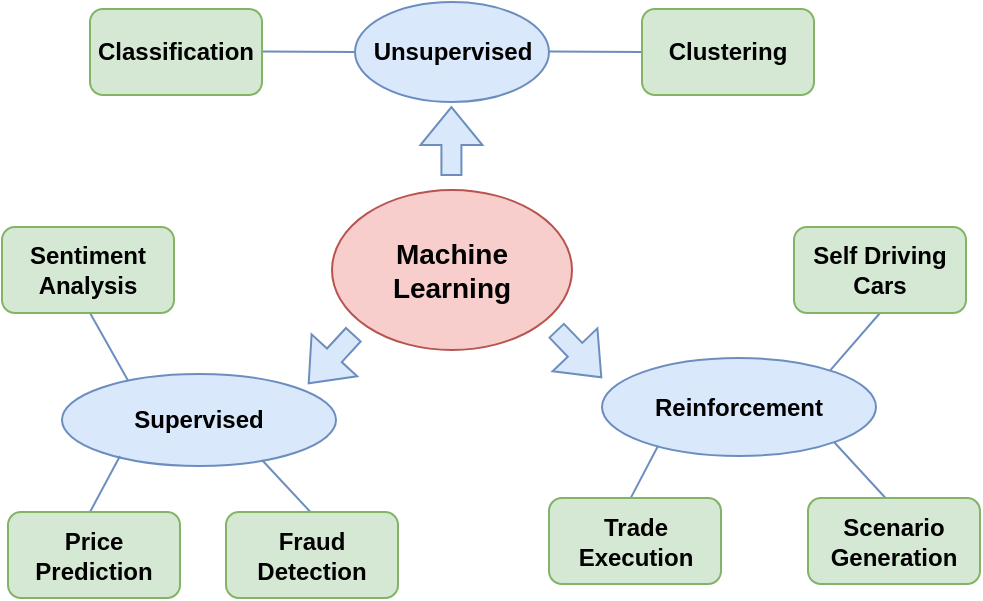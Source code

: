 <mxfile version="21.5.0" type="github">
  <diagram name="Trang-1" id="M-l2DI9dFnT2_sfSlG6v">
    <mxGraphModel dx="989" dy="549" grid="0" gridSize="10" guides="1" tooltips="1" connect="1" arrows="1" fold="1" page="1" pageScale="1" pageWidth="827" pageHeight="1169" math="0" shadow="0">
      <root>
        <mxCell id="0" />
        <mxCell id="1" parent="0" />
        <mxCell id="QV0w6FN6LNtu0CfalgrK-11" value="&lt;b&gt;&lt;font style=&quot;font-size: 14px;&quot;&gt;Machine Learning&lt;/font&gt;&lt;/b&gt;" style="ellipse;whiteSpace=wrap;html=1;fillColor=#f8cecc;strokeColor=#b85450;" vertex="1" parent="1">
          <mxGeometry x="312" y="429" width="120" height="80" as="geometry" />
        </mxCell>
        <mxCell id="QV0w6FN6LNtu0CfalgrK-12" value="" style="shape=flexArrow;endArrow=classic;html=1;rounded=0;fillColor=#dae8fc;strokeColor=#6c8ebf;" edge="1" parent="1">
          <mxGeometry width="50" height="50" relative="1" as="geometry">
            <mxPoint x="424" y="499" as="sourcePoint" />
            <mxPoint x="447" y="523" as="targetPoint" />
          </mxGeometry>
        </mxCell>
        <mxCell id="QV0w6FN6LNtu0CfalgrK-13" value="" style="shape=flexArrow;endArrow=classic;html=1;rounded=0;fillColor=#dae8fc;strokeColor=#6c8ebf;" edge="1" parent="1">
          <mxGeometry width="50" height="50" relative="1" as="geometry">
            <mxPoint x="323" y="501" as="sourcePoint" />
            <mxPoint x="300" y="526" as="targetPoint" />
          </mxGeometry>
        </mxCell>
        <mxCell id="QV0w6FN6LNtu0CfalgrK-14" value="" style="shape=flexArrow;endArrow=classic;html=1;rounded=0;fillColor=#dae8fc;strokeColor=#6c8ebf;" edge="1" parent="1">
          <mxGeometry width="50" height="50" relative="1" as="geometry">
            <mxPoint x="371.71" y="422" as="sourcePoint" />
            <mxPoint x="371.71" y="387" as="targetPoint" />
          </mxGeometry>
        </mxCell>
        <mxCell id="QV0w6FN6LNtu0CfalgrK-15" value="&lt;b&gt;Unsupervised&lt;/b&gt;" style="ellipse;whiteSpace=wrap;html=1;fillColor=#dae8fc;strokeColor=#6c8ebf;" vertex="1" parent="1">
          <mxGeometry x="323.5" y="335" width="97" height="50" as="geometry" />
        </mxCell>
        <mxCell id="QV0w6FN6LNtu0CfalgrK-17" value="" style="endArrow=none;html=1;rounded=0;fillColor=#dae8fc;strokeColor=#6c8ebf;" edge="1" parent="1">
          <mxGeometry width="50" height="50" relative="1" as="geometry">
            <mxPoint x="420.5" y="359.71" as="sourcePoint" />
            <mxPoint x="467" y="360" as="targetPoint" />
          </mxGeometry>
        </mxCell>
        <mxCell id="QV0w6FN6LNtu0CfalgrK-19" value="&lt;b&gt;Clustering&lt;/b&gt;" style="rounded=1;whiteSpace=wrap;html=1;fillColor=#d5e8d4;strokeColor=#82b366;" vertex="1" parent="1">
          <mxGeometry x="467" y="338.5" width="86" height="43" as="geometry" />
        </mxCell>
        <mxCell id="QV0w6FN6LNtu0CfalgrK-20" value="" style="endArrow=none;html=1;rounded=0;fillColor=#dae8fc;strokeColor=#6c8ebf;" edge="1" parent="1">
          <mxGeometry width="50" height="50" relative="1" as="geometry">
            <mxPoint x="277" y="359.71" as="sourcePoint" />
            <mxPoint x="323.5" y="360" as="targetPoint" />
          </mxGeometry>
        </mxCell>
        <mxCell id="QV0w6FN6LNtu0CfalgrK-21" value="&lt;b&gt;Classification&lt;/b&gt;" style="rounded=1;whiteSpace=wrap;html=1;fillColor=#d5e8d4;strokeColor=#82b366;" vertex="1" parent="1">
          <mxGeometry x="191" y="338.5" width="86" height="43" as="geometry" />
        </mxCell>
        <mxCell id="QV0w6FN6LNtu0CfalgrK-22" value="&lt;b&gt;Reinforcement&lt;/b&gt;" style="ellipse;whiteSpace=wrap;html=1;fillColor=#dae8fc;strokeColor=#6c8ebf;" vertex="1" parent="1">
          <mxGeometry x="447" y="513" width="137" height="49" as="geometry" />
        </mxCell>
        <mxCell id="QV0w6FN6LNtu0CfalgrK-23" value="&lt;b&gt;Supervised&lt;/b&gt;" style="ellipse;whiteSpace=wrap;html=1;fillColor=#dae8fc;strokeColor=#6c8ebf;" vertex="1" parent="1">
          <mxGeometry x="177" y="521" width="137" height="46" as="geometry" />
        </mxCell>
        <mxCell id="QV0w6FN6LNtu0CfalgrK-24" value="" style="endArrow=none;html=1;rounded=0;fillColor=#dae8fc;strokeColor=#6c8ebf;entryX=0.5;entryY=1;entryDx=0;entryDy=0;exitX=0.832;exitY=0.128;exitDx=0;exitDy=0;exitPerimeter=0;" edge="1" parent="1" source="QV0w6FN6LNtu0CfalgrK-22" target="QV0w6FN6LNtu0CfalgrK-28">
          <mxGeometry width="50" height="50" relative="1" as="geometry">
            <mxPoint x="560" y="519" as="sourcePoint" />
            <mxPoint x="582" y="492" as="targetPoint" />
          </mxGeometry>
        </mxCell>
        <mxCell id="QV0w6FN6LNtu0CfalgrK-25" value="" style="endArrow=none;html=1;rounded=0;fillColor=#dae8fc;strokeColor=#6c8ebf;exitX=0.46;exitY=0.02;exitDx=0;exitDy=0;exitPerimeter=0;" edge="1" parent="1" source="QV0w6FN6LNtu0CfalgrK-29">
          <mxGeometry width="50" height="50" relative="1" as="geometry">
            <mxPoint x="582" y="581" as="sourcePoint" />
            <mxPoint x="563" y="555" as="targetPoint" />
          </mxGeometry>
        </mxCell>
        <mxCell id="QV0w6FN6LNtu0CfalgrK-26" value="" style="endArrow=none;html=1;rounded=0;fillColor=#dae8fc;strokeColor=#6c8ebf;entryX=0.464;entryY=0.042;entryDx=0;entryDy=0;entryPerimeter=0;" edge="1" parent="1" target="QV0w6FN6LNtu0CfalgrK-30">
          <mxGeometry width="50" height="50" relative="1" as="geometry">
            <mxPoint x="475" y="557" as="sourcePoint" />
            <mxPoint x="462" y="582" as="targetPoint" />
          </mxGeometry>
        </mxCell>
        <mxCell id="QV0w6FN6LNtu0CfalgrK-28" value="&lt;b&gt;Self Driving Cars&lt;/b&gt;" style="rounded=1;whiteSpace=wrap;html=1;fillColor=#d5e8d4;strokeColor=#82b366;" vertex="1" parent="1">
          <mxGeometry x="543" y="447.5" width="86" height="43" as="geometry" />
        </mxCell>
        <mxCell id="QV0w6FN6LNtu0CfalgrK-29" value="&lt;b&gt;Scenario Generation&lt;/b&gt;" style="rounded=1;whiteSpace=wrap;html=1;fillColor=#d5e8d4;strokeColor=#82b366;" vertex="1" parent="1">
          <mxGeometry x="550" y="583" width="86" height="43" as="geometry" />
        </mxCell>
        <mxCell id="QV0w6FN6LNtu0CfalgrK-30" value="&lt;b&gt;Trade Execution&lt;/b&gt;" style="rounded=1;whiteSpace=wrap;html=1;fillColor=#d5e8d4;strokeColor=#82b366;" vertex="1" parent="1">
          <mxGeometry x="420.5" y="583" width="86" height="43" as="geometry" />
        </mxCell>
        <mxCell id="QV0w6FN6LNtu0CfalgrK-31" value="" style="endArrow=none;html=1;rounded=0;fillColor=#dae8fc;strokeColor=#6c8ebf;entryX=0.5;entryY=1;entryDx=0;entryDy=0;exitX=0.242;exitY=0.075;exitDx=0;exitDy=0;exitPerimeter=0;" edge="1" parent="1" source="QV0w6FN6LNtu0CfalgrK-23">
          <mxGeometry width="50" height="50" relative="1" as="geometry">
            <mxPoint x="210" y="518.5" as="sourcePoint" />
            <mxPoint x="191" y="490.5" as="targetPoint" />
          </mxGeometry>
        </mxCell>
        <mxCell id="QV0w6FN6LNtu0CfalgrK-32" value="&lt;b&gt;Sentiment Analysis&lt;/b&gt;" style="rounded=1;whiteSpace=wrap;html=1;fillColor=#d5e8d4;strokeColor=#82b366;" vertex="1" parent="1">
          <mxGeometry x="147" y="447.5" width="86" height="43" as="geometry" />
        </mxCell>
        <mxCell id="QV0w6FN6LNtu0CfalgrK-33" value="" style="endArrow=none;html=1;rounded=0;fillColor=#dae8fc;strokeColor=#6c8ebf;entryX=0.464;entryY=0.042;entryDx=0;entryDy=0;entryPerimeter=0;" edge="1" parent="1">
          <mxGeometry width="50" height="50" relative="1" as="geometry">
            <mxPoint x="206" y="562" as="sourcePoint" />
            <mxPoint x="191" y="590" as="targetPoint" />
          </mxGeometry>
        </mxCell>
        <mxCell id="QV0w6FN6LNtu0CfalgrK-34" value="" style="endArrow=none;html=1;rounded=0;fillColor=#dae8fc;strokeColor=#6c8ebf;exitX=0.46;exitY=0.02;exitDx=0;exitDy=0;exitPerimeter=0;" edge="1" parent="1">
          <mxGeometry width="50" height="50" relative="1" as="geometry">
            <mxPoint x="304" y="593" as="sourcePoint" />
            <mxPoint x="277" y="564" as="targetPoint" />
          </mxGeometry>
        </mxCell>
        <mxCell id="QV0w6FN6LNtu0CfalgrK-35" value="&lt;b&gt;Price Prediction&lt;/b&gt;" style="rounded=1;whiteSpace=wrap;html=1;fillColor=#d5e8d4;strokeColor=#82b366;" vertex="1" parent="1">
          <mxGeometry x="150" y="590" width="86" height="43" as="geometry" />
        </mxCell>
        <mxCell id="QV0w6FN6LNtu0CfalgrK-36" value="&lt;b&gt;Fraud Detection&lt;/b&gt;" style="rounded=1;whiteSpace=wrap;html=1;fillColor=#d5e8d4;strokeColor=#82b366;" vertex="1" parent="1">
          <mxGeometry x="259" y="590" width="86" height="43" as="geometry" />
        </mxCell>
      </root>
    </mxGraphModel>
  </diagram>
</mxfile>
